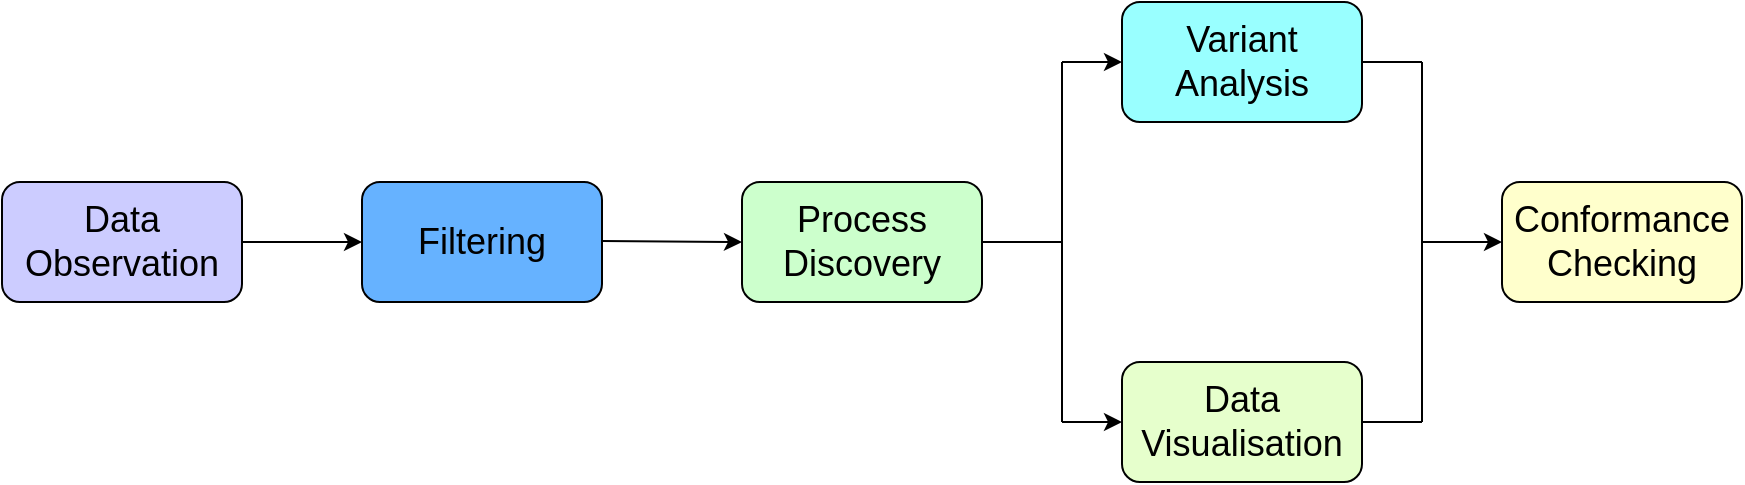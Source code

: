 <mxfile version="19.0.2" type="device"><diagram id="-uQokEWve3JZswsss16z" name="Page-1"><mxGraphModel dx="1038" dy="528" grid="1" gridSize="10" guides="1" tooltips="1" connect="1" arrows="1" fold="1" page="1" pageScale="1" pageWidth="850" pageHeight="1100" math="0" shadow="0"><root><mxCell id="0"/><mxCell id="1" parent="0"/><mxCell id="kKAmoxmDcgoPoCB50j3l-1" value="&lt;font style=&quot;font-size: 18px&quot;&gt;Filtering&lt;/font&gt;" style="rounded=1;whiteSpace=wrap;html=1;fillColor=#66B2FF;" parent="1" vertex="1"><mxGeometry x="210" y="190" width="120" height="60" as="geometry"/></mxCell><mxCell id="kKAmoxmDcgoPoCB50j3l-2" value="Variant Analysis" style="rounded=1;whiteSpace=wrap;html=1;fontSize=18;fillColor=#99FFFF;" parent="1" vertex="1"><mxGeometry x="590" y="100" width="120" height="60" as="geometry"/></mxCell><mxCell id="kKAmoxmDcgoPoCB50j3l-3" value="Conformance Checking" style="rounded=1;whiteSpace=wrap;html=1;fontSize=18;fillColor=#FFFFCC;" parent="1" vertex="1"><mxGeometry x="780" y="190" width="120" height="60" as="geometry"/></mxCell><mxCell id="kKAmoxmDcgoPoCB50j3l-5" value="Data Visualisation" style="rounded=1;whiteSpace=wrap;html=1;fontSize=18;fillColor=#E6FFCC;" parent="1" vertex="1"><mxGeometry x="590" y="280" width="120" height="60" as="geometry"/></mxCell><mxCell id="AEmX_bV0JqBmdD8YPpiU-1" value="&lt;font style=&quot;font-size: 18px&quot;&gt;Data Observation&lt;/font&gt;" style="rounded=1;whiteSpace=wrap;html=1;fillColor=#CCCCFF;" vertex="1" parent="1"><mxGeometry x="30" y="190" width="120" height="60" as="geometry"/></mxCell><mxCell id="AEmX_bV0JqBmdD8YPpiU-2" value="&lt;font style=&quot;font-size: 18px;&quot;&gt;Process Discovery&lt;/font&gt;" style="rounded=1;whiteSpace=wrap;html=1;fillColor=#CCFFCC;" vertex="1" parent="1"><mxGeometry x="400" y="190" width="120" height="60" as="geometry"/></mxCell><mxCell id="AEmX_bV0JqBmdD8YPpiU-6" value="" style="endArrow=classic;html=1;rounded=0;fontSize=18;exitX=1;exitY=0.5;exitDx=0;exitDy=0;entryX=0;entryY=0.5;entryDx=0;entryDy=0;" edge="1" parent="1" source="AEmX_bV0JqBmdD8YPpiU-1" target="kKAmoxmDcgoPoCB50j3l-1"><mxGeometry width="50" height="50" relative="1" as="geometry"><mxPoint x="160" y="320" as="sourcePoint"/><mxPoint x="210" y="270" as="targetPoint"/></mxGeometry></mxCell><mxCell id="AEmX_bV0JqBmdD8YPpiU-7" value="" style="endArrow=classic;html=1;rounded=0;fontSize=18;exitX=1;exitY=0.5;exitDx=0;exitDy=0;" edge="1" parent="1"><mxGeometry width="50" height="50" relative="1" as="geometry"><mxPoint x="330" y="219.5" as="sourcePoint"/><mxPoint x="400" y="220" as="targetPoint"/></mxGeometry></mxCell><mxCell id="AEmX_bV0JqBmdD8YPpiU-11" value="" style="endArrow=none;html=1;rounded=0;fontSize=18;exitX=1;exitY=0.5;exitDx=0;exitDy=0;" edge="1" parent="1" source="AEmX_bV0JqBmdD8YPpiU-2"><mxGeometry width="50" height="50" relative="1" as="geometry"><mxPoint x="440" y="310" as="sourcePoint"/><mxPoint x="560" y="220" as="targetPoint"/></mxGeometry></mxCell><mxCell id="AEmX_bV0JqBmdD8YPpiU-12" value="" style="endArrow=classic;html=1;rounded=0;fontSize=18;entryX=0;entryY=0.5;entryDx=0;entryDy=0;" edge="1" parent="1" target="kKAmoxmDcgoPoCB50j3l-2"><mxGeometry width="50" height="50" relative="1" as="geometry"><mxPoint x="560" y="130" as="sourcePoint"/><mxPoint x="560" y="130" as="targetPoint"/></mxGeometry></mxCell><mxCell id="AEmX_bV0JqBmdD8YPpiU-13" value="" style="endArrow=none;html=1;rounded=0;fontSize=18;" edge="1" parent="1"><mxGeometry width="50" height="50" relative="1" as="geometry"><mxPoint x="560" y="130" as="sourcePoint"/><mxPoint x="560" y="220" as="targetPoint"/></mxGeometry></mxCell><mxCell id="AEmX_bV0JqBmdD8YPpiU-14" value="" style="endArrow=none;html=1;rounded=0;fontSize=18;" edge="1" parent="1"><mxGeometry width="50" height="50" relative="1" as="geometry"><mxPoint x="560" y="310" as="sourcePoint"/><mxPoint x="560" y="220" as="targetPoint"/></mxGeometry></mxCell><mxCell id="AEmX_bV0JqBmdD8YPpiU-15" value="" style="endArrow=classic;html=1;rounded=0;fontSize=18;entryX=0;entryY=0.5;entryDx=0;entryDy=0;" edge="1" parent="1" target="kKAmoxmDcgoPoCB50j3l-5"><mxGeometry width="50" height="50" relative="1" as="geometry"><mxPoint x="560" y="310" as="sourcePoint"/><mxPoint x="490" y="260" as="targetPoint"/></mxGeometry></mxCell><mxCell id="AEmX_bV0JqBmdD8YPpiU-18" value="" style="endArrow=none;html=1;rounded=0;fontSize=18;entryX=1;entryY=0.5;entryDx=0;entryDy=0;" edge="1" parent="1" target="kKAmoxmDcgoPoCB50j3l-2"><mxGeometry width="50" height="50" relative="1" as="geometry"><mxPoint x="740" y="130" as="sourcePoint"/><mxPoint x="490" y="260" as="targetPoint"/></mxGeometry></mxCell><mxCell id="AEmX_bV0JqBmdD8YPpiU-19" value="" style="endArrow=none;html=1;rounded=0;fontSize=18;entryX=1;entryY=0.5;entryDx=0;entryDy=0;" edge="1" parent="1" target="kKAmoxmDcgoPoCB50j3l-5"><mxGeometry width="50" height="50" relative="1" as="geometry"><mxPoint x="740" y="310" as="sourcePoint"/><mxPoint x="490" y="260" as="targetPoint"/></mxGeometry></mxCell><mxCell id="AEmX_bV0JqBmdD8YPpiU-20" value="" style="endArrow=none;html=1;rounded=0;fontSize=18;" edge="1" parent="1"><mxGeometry width="50" height="50" relative="1" as="geometry"><mxPoint x="740" y="310" as="sourcePoint"/><mxPoint x="740" y="130" as="targetPoint"/></mxGeometry></mxCell><mxCell id="AEmX_bV0JqBmdD8YPpiU-22" value="" style="endArrow=classic;html=1;rounded=0;fontSize=18;entryX=0;entryY=0.5;entryDx=0;entryDy=0;" edge="1" parent="1" target="kKAmoxmDcgoPoCB50j3l-3"><mxGeometry width="50" height="50" relative="1" as="geometry"><mxPoint x="740" y="220" as="sourcePoint"/><mxPoint x="490" y="260" as="targetPoint"/></mxGeometry></mxCell></root></mxGraphModel></diagram></mxfile>